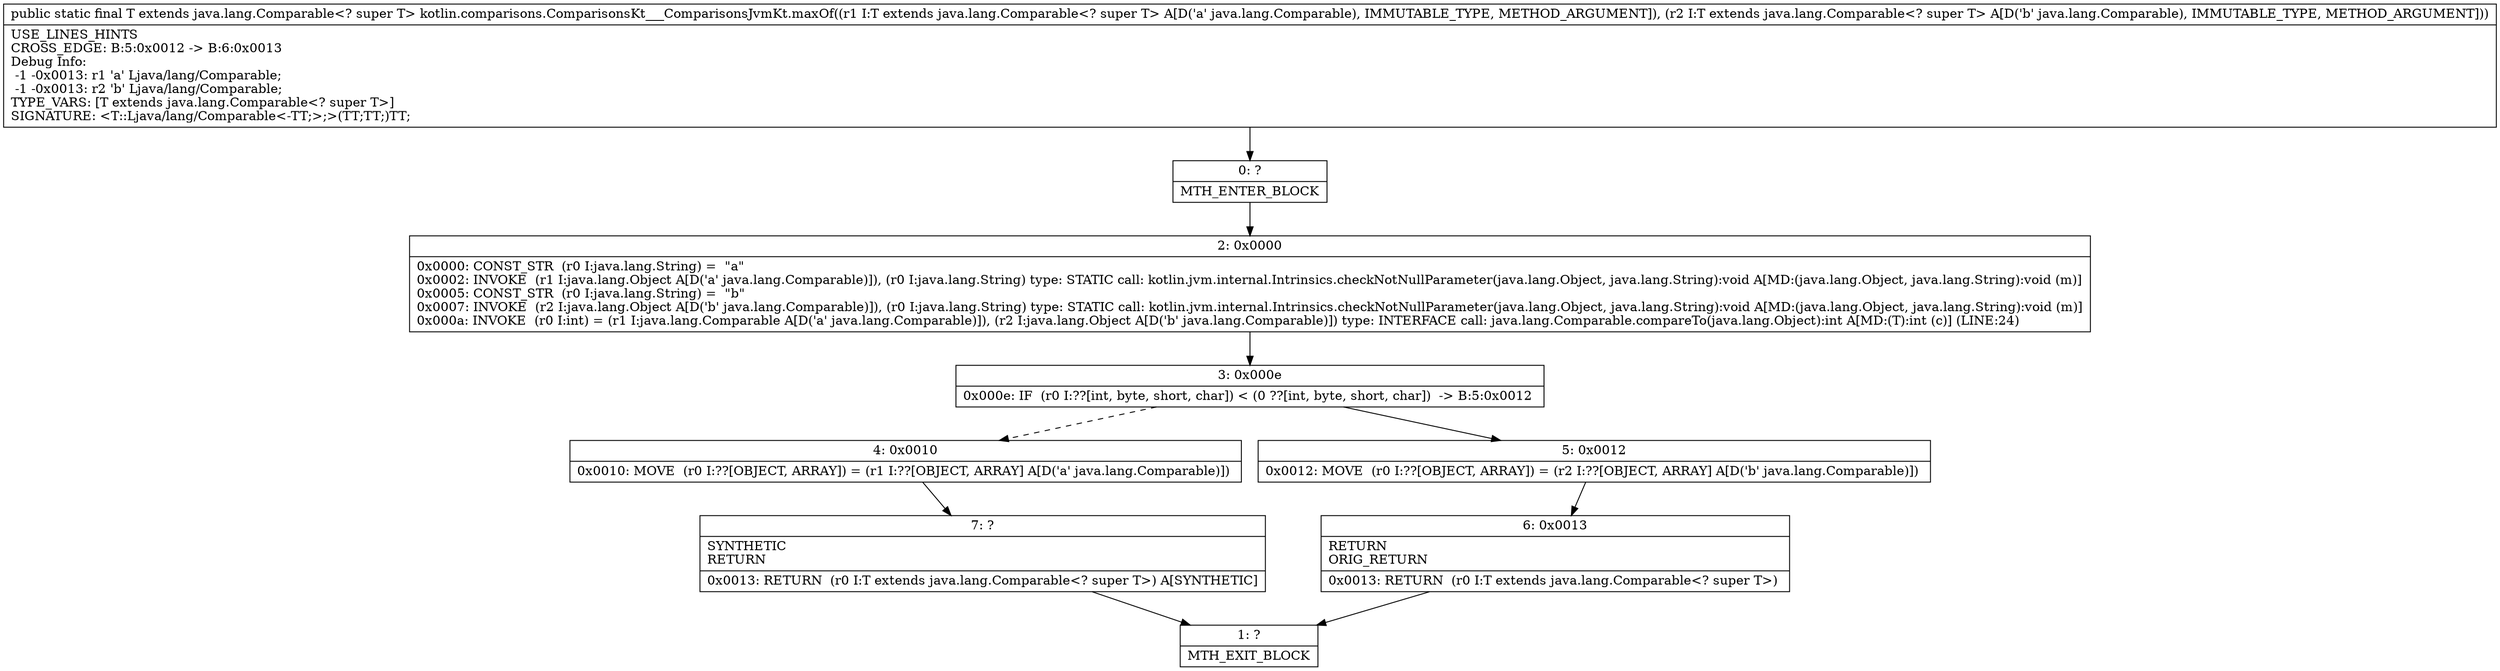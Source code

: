 digraph "CFG forkotlin.comparisons.ComparisonsKt___ComparisonsJvmKt.maxOf(Ljava\/lang\/Comparable;Ljava\/lang\/Comparable;)Ljava\/lang\/Comparable;" {
Node_0 [shape=record,label="{0\:\ ?|MTH_ENTER_BLOCK\l}"];
Node_2 [shape=record,label="{2\:\ 0x0000|0x0000: CONST_STR  (r0 I:java.lang.String) =  \"a\" \l0x0002: INVOKE  (r1 I:java.lang.Object A[D('a' java.lang.Comparable)]), (r0 I:java.lang.String) type: STATIC call: kotlin.jvm.internal.Intrinsics.checkNotNullParameter(java.lang.Object, java.lang.String):void A[MD:(java.lang.Object, java.lang.String):void (m)]\l0x0005: CONST_STR  (r0 I:java.lang.String) =  \"b\" \l0x0007: INVOKE  (r2 I:java.lang.Object A[D('b' java.lang.Comparable)]), (r0 I:java.lang.String) type: STATIC call: kotlin.jvm.internal.Intrinsics.checkNotNullParameter(java.lang.Object, java.lang.String):void A[MD:(java.lang.Object, java.lang.String):void (m)]\l0x000a: INVOKE  (r0 I:int) = (r1 I:java.lang.Comparable A[D('a' java.lang.Comparable)]), (r2 I:java.lang.Object A[D('b' java.lang.Comparable)]) type: INTERFACE call: java.lang.Comparable.compareTo(java.lang.Object):int A[MD:(T):int (c)] (LINE:24)\l}"];
Node_3 [shape=record,label="{3\:\ 0x000e|0x000e: IF  (r0 I:??[int, byte, short, char]) \< (0 ??[int, byte, short, char])  \-\> B:5:0x0012 \l}"];
Node_4 [shape=record,label="{4\:\ 0x0010|0x0010: MOVE  (r0 I:??[OBJECT, ARRAY]) = (r1 I:??[OBJECT, ARRAY] A[D('a' java.lang.Comparable)]) \l}"];
Node_7 [shape=record,label="{7\:\ ?|SYNTHETIC\lRETURN\l|0x0013: RETURN  (r0 I:T extends java.lang.Comparable\<? super T\>) A[SYNTHETIC]\l}"];
Node_1 [shape=record,label="{1\:\ ?|MTH_EXIT_BLOCK\l}"];
Node_5 [shape=record,label="{5\:\ 0x0012|0x0012: MOVE  (r0 I:??[OBJECT, ARRAY]) = (r2 I:??[OBJECT, ARRAY] A[D('b' java.lang.Comparable)]) \l}"];
Node_6 [shape=record,label="{6\:\ 0x0013|RETURN\lORIG_RETURN\l|0x0013: RETURN  (r0 I:T extends java.lang.Comparable\<? super T\>) \l}"];
MethodNode[shape=record,label="{public static final T extends java.lang.Comparable\<? super T\> kotlin.comparisons.ComparisonsKt___ComparisonsJvmKt.maxOf((r1 I:T extends java.lang.Comparable\<? super T\> A[D('a' java.lang.Comparable), IMMUTABLE_TYPE, METHOD_ARGUMENT]), (r2 I:T extends java.lang.Comparable\<? super T\> A[D('b' java.lang.Comparable), IMMUTABLE_TYPE, METHOD_ARGUMENT]))  | USE_LINES_HINTS\lCROSS_EDGE: B:5:0x0012 \-\> B:6:0x0013\lDebug Info:\l  \-1 \-0x0013: r1 'a' Ljava\/lang\/Comparable;\l  \-1 \-0x0013: r2 'b' Ljava\/lang\/Comparable;\lTYPE_VARS: [T extends java.lang.Comparable\<? super T\>]\lSIGNATURE: \<T::Ljava\/lang\/Comparable\<\-TT;\>;\>(TT;TT;)TT;\l}"];
MethodNode -> Node_0;Node_0 -> Node_2;
Node_2 -> Node_3;
Node_3 -> Node_4[style=dashed];
Node_3 -> Node_5;
Node_4 -> Node_7;
Node_7 -> Node_1;
Node_5 -> Node_6;
Node_6 -> Node_1;
}

